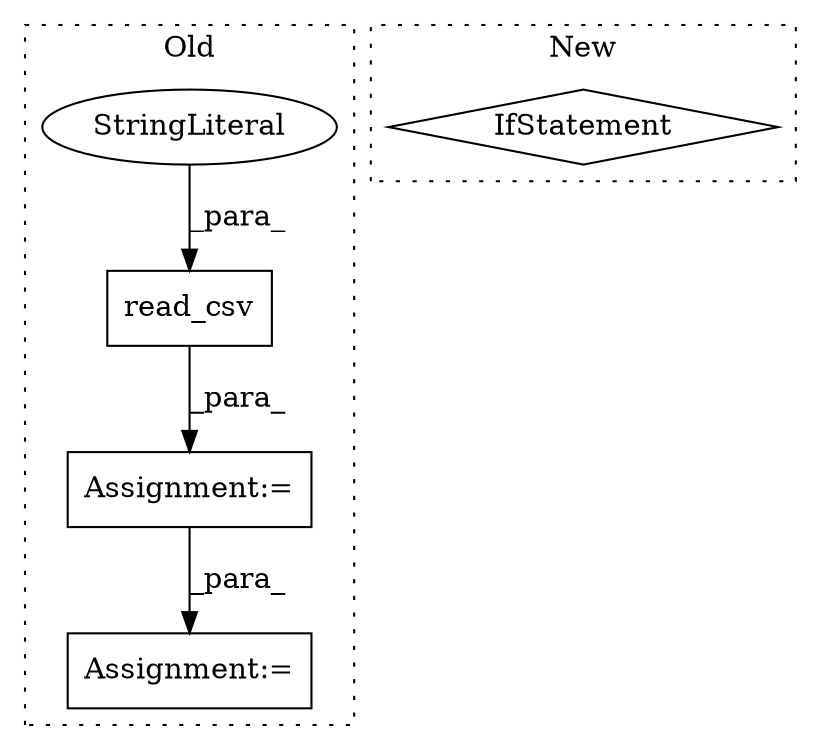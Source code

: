 digraph G {
subgraph cluster0 {
1 [label="read_csv" a="32" s="494,545" l="9,1" shape="box"];
3 [label="Assignment:=" a="7" s="486" l="1" shape="box"];
4 [label="Assignment:=" a="7" s="819" l="1" shape="box"];
5 [label="StringLiteral" a="45" s="503" l="42" shape="ellipse"];
label = "Old";
style="dotted";
}
subgraph cluster1 {
2 [label="IfStatement" a="25" s="1372" l="3" shape="diamond"];
label = "New";
style="dotted";
}
1 -> 3 [label="_para_"];
3 -> 4 [label="_para_"];
5 -> 1 [label="_para_"];
}
